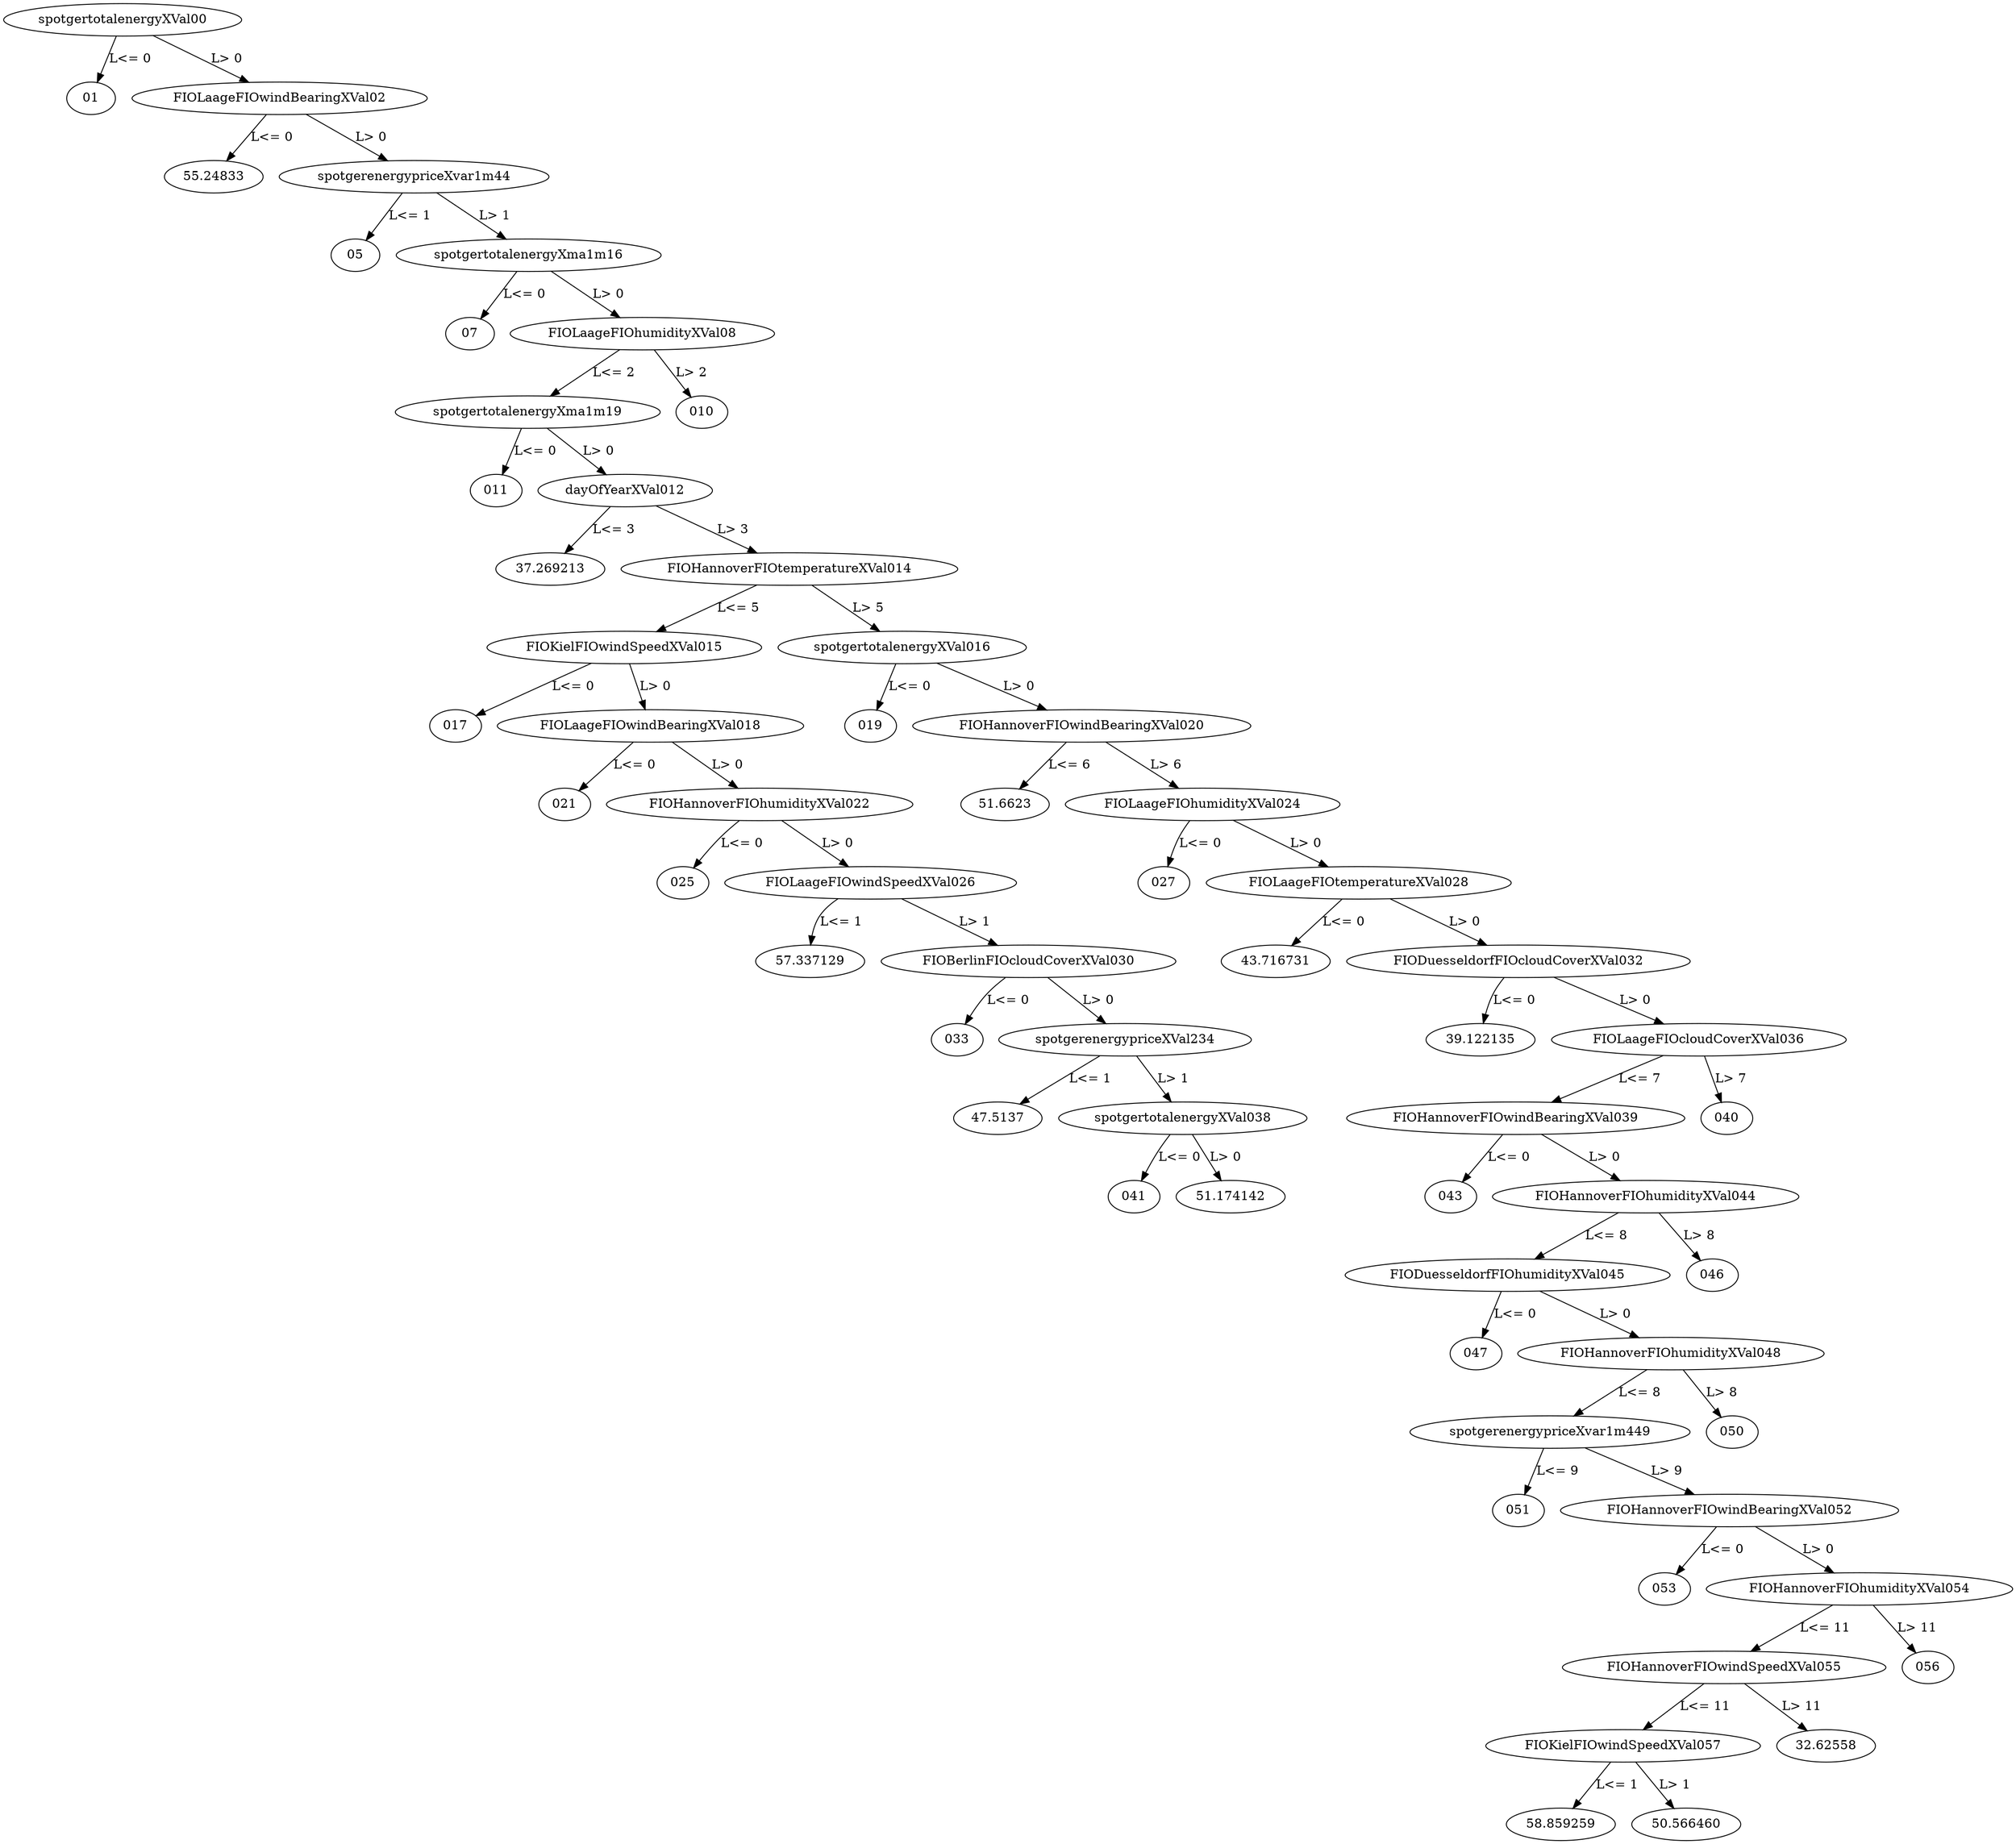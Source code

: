 digraph dt_fig {
	spotgertotalenergyXVal00 -> "01" [label="L<= 0"];
	spotgertotalenergyXVal00 -> FIOLaageFIOwindBearingXVal02 [label="L> 0"];
	FIOLaageFIOwindBearingXVal02 -> "55.24833" [label="L<= 0"];
	FIOLaageFIOwindBearingXVal02 -> spotgerenergypriceXvar1m44 [label="L> 0"];
	spotgerenergypriceXvar1m44 -> "05" [label="L<= 1"];
	spotgerenergypriceXvar1m44 -> spotgertotalenergyXma1m16 [label="L> 1"];
	spotgertotalenergyXma1m16 -> "07" [label="L<= 0"];
	spotgertotalenergyXma1m16 -> FIOLaageFIOhumidityXVal08 [label="L> 0"];
	FIOLaageFIOhumidityXVal08 -> spotgertotalenergyXma1m19 [label="L<= 2"];
	FIOLaageFIOhumidityXVal08 -> "010" [label="L> 2"];
	spotgertotalenergyXma1m19 -> "011" [label="L<= 0"];
	spotgertotalenergyXma1m19 -> dayOfYearXVal012 [label="L> 0"];
	dayOfYearXVal012 -> "37.269213" [label="L<= 3"];
	dayOfYearXVal012 -> FIOHannoverFIOtemperatureXVal014 [label="L> 3"];
	FIOHannoverFIOtemperatureXVal014 -> FIOKielFIOwindSpeedXVal015 [label="L<= 5"];
	FIOHannoverFIOtemperatureXVal014 -> spotgertotalenergyXVal016 [label="L> 5"];
	FIOKielFIOwindSpeedXVal015 -> "017" [label="L<= 0"];
	FIOKielFIOwindSpeedXVal015 -> FIOLaageFIOwindBearingXVal018 [label="L> 0"];
	spotgertotalenergyXVal016 -> "019" [label="L<= 0"];
	spotgertotalenergyXVal016 -> FIOHannoverFIOwindBearingXVal020 [label="L> 0"];
	FIOLaageFIOwindBearingXVal018 -> "021" [label="L<= 0"];
	FIOLaageFIOwindBearingXVal018 -> FIOHannoverFIOhumidityXVal022 [label="L> 0"];
	FIOHannoverFIOwindBearingXVal020 -> "51.6623" [label="L<= 6"];
	FIOHannoverFIOwindBearingXVal020 -> FIOLaageFIOhumidityXVal024 [label="L> 6"];
	FIOHannoverFIOhumidityXVal022 -> "025" [label="L<= 0"];
	FIOHannoverFIOhumidityXVal022 -> FIOLaageFIOwindSpeedXVal026 [label="L> 0"];
	FIOLaageFIOhumidityXVal024 -> "027" [label="L<= 0"];
	FIOLaageFIOhumidityXVal024 -> FIOLaageFIOtemperatureXVal028 [label="L> 0"];
	FIOLaageFIOwindSpeedXVal026 -> "57.337129" [label="L<= 1"];
	FIOLaageFIOwindSpeedXVal026 -> FIOBerlinFIOcloudCoverXVal030 [label="L> 1"];
	FIOLaageFIOtemperatureXVal028 -> "43.716731" [label="L<= 0"];
	FIOLaageFIOtemperatureXVal028 -> FIODuesseldorfFIOcloudCoverXVal032 [label="L> 0"];
	FIOBerlinFIOcloudCoverXVal030 -> "033" [label="L<= 0"];
	FIOBerlinFIOcloudCoverXVal030 -> spotgerenergypriceXVal234 [label="L> 0"];
	FIODuesseldorfFIOcloudCoverXVal032 -> "39.122135" [label="L<= 0"];
	FIODuesseldorfFIOcloudCoverXVal032 -> FIOLaageFIOcloudCoverXVal036 [label="L> 0"];
	spotgerenergypriceXVal234 -> "47.5137" [label="L<= 1"];
	spotgerenergypriceXVal234 -> spotgertotalenergyXVal038 [label="L> 1"];
	FIOLaageFIOcloudCoverXVal036 -> FIOHannoverFIOwindBearingXVal039 [label="L<= 7"];
	FIOLaageFIOcloudCoverXVal036 -> "040" [label="L> 7"];
	spotgertotalenergyXVal038 -> "041" [label="L<= 0"];
	spotgertotalenergyXVal038 -> "51.174142" [label="L> 0"];
	FIOHannoverFIOwindBearingXVal039 -> "043" [label="L<= 0"];
	FIOHannoverFIOwindBearingXVal039 -> FIOHannoverFIOhumidityXVal044 [label="L> 0"];
	FIOHannoverFIOhumidityXVal044 -> FIODuesseldorfFIOhumidityXVal045 [label="L<= 8"];
	FIOHannoverFIOhumidityXVal044 -> "046" [label="L> 8"];
	FIODuesseldorfFIOhumidityXVal045 -> "047" [label="L<= 0"];
	FIODuesseldorfFIOhumidityXVal045 -> FIOHannoverFIOhumidityXVal048 [label="L> 0"];
	FIOHannoverFIOhumidityXVal048 -> spotgerenergypriceXvar1m449 [label="L<= 8"];
	FIOHannoverFIOhumidityXVal048 -> "050" [label="L> 8"];
	spotgerenergypriceXvar1m449 -> "051" [label="L<= 9"];
	spotgerenergypriceXvar1m449 -> FIOHannoverFIOwindBearingXVal052 [label="L> 9"];
	FIOHannoverFIOwindBearingXVal052 -> "053" [label="L<= 0"];
	FIOHannoverFIOwindBearingXVal052 -> FIOHannoverFIOhumidityXVal054 [label="L> 0"];
	FIOHannoverFIOhumidityXVal054 -> FIOHannoverFIOwindSpeedXVal055 [label="L<= 11"];
	FIOHannoverFIOhumidityXVal054 -> "056" [label="L> 11"];
	FIOHannoverFIOwindSpeedXVal055 -> FIOKielFIOwindSpeedXVal057 [label="L<= 11"];
	FIOHannoverFIOwindSpeedXVal055 -> "32.62558" [label="L> 11"];
	FIOKielFIOwindSpeedXVal057 -> "58.859259" [label="L<= 1"];
	FIOKielFIOwindSpeedXVal057 -> "50.566460" [label="L> 1"];
}
